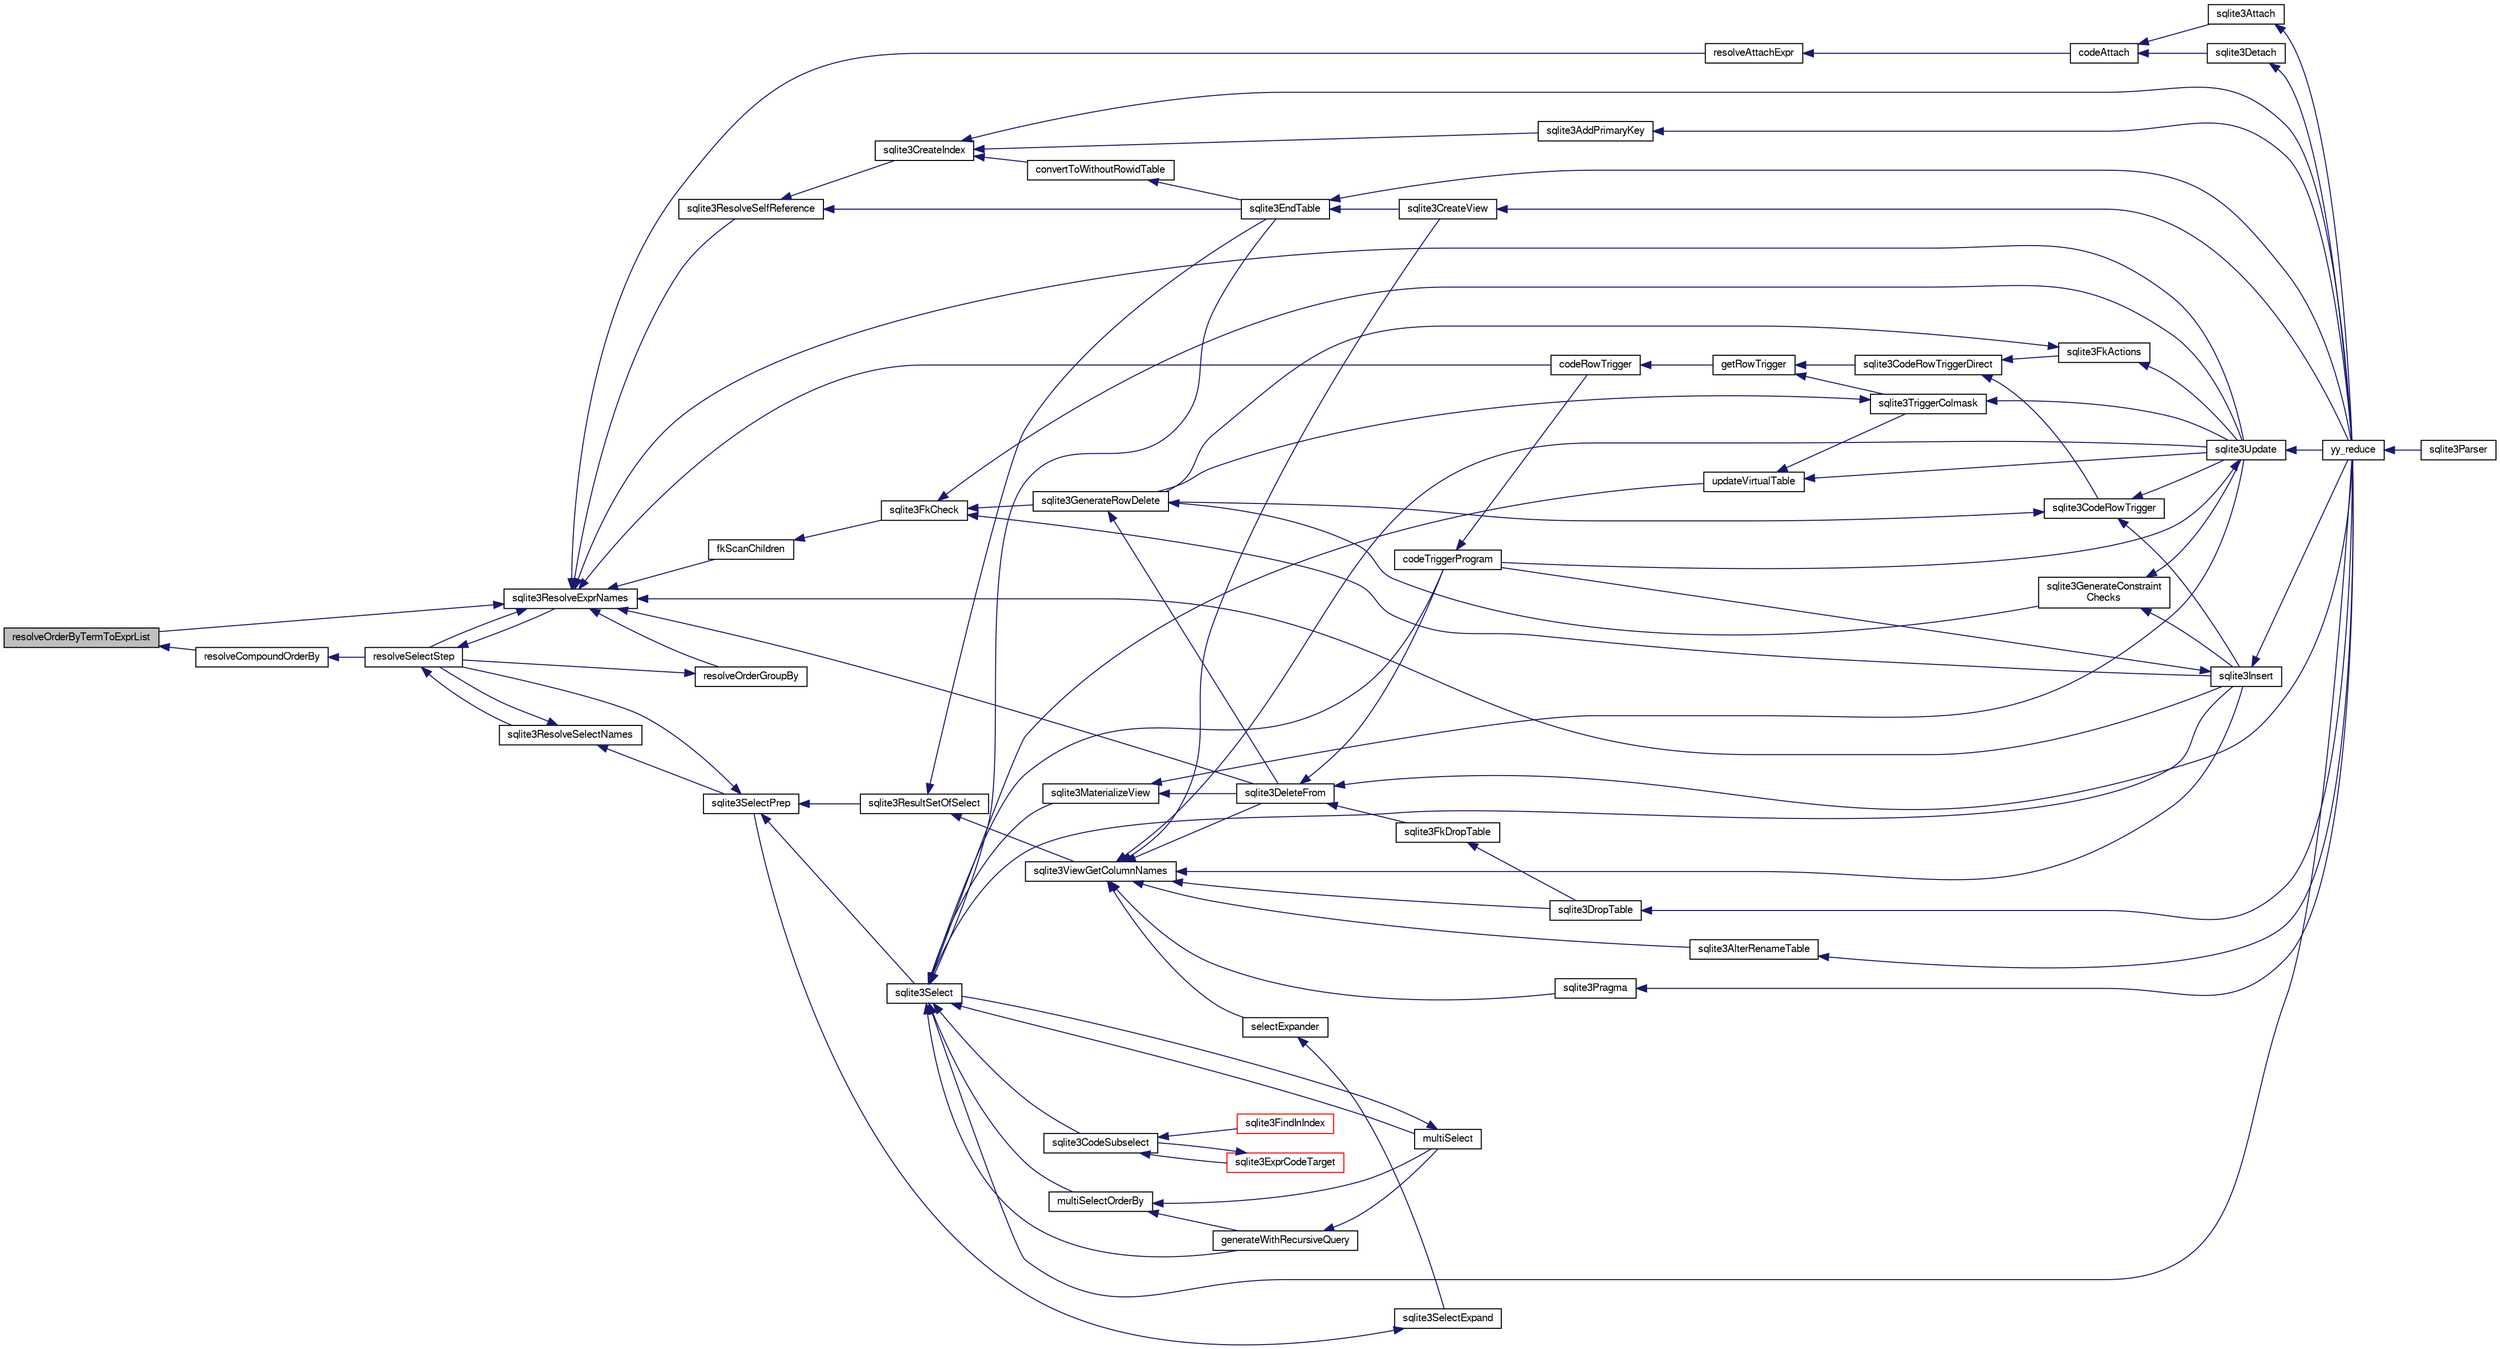 digraph "resolveOrderByTermToExprList"
{
  edge [fontname="FreeSans",fontsize="10",labelfontname="FreeSans",labelfontsize="10"];
  node [fontname="FreeSans",fontsize="10",shape=record];
  rankdir="LR";
  Node275045 [label="resolveOrderByTermToExprList",height=0.2,width=0.4,color="black", fillcolor="grey75", style="filled", fontcolor="black"];
  Node275045 -> Node275046 [dir="back",color="midnightblue",fontsize="10",style="solid",fontname="FreeSans"];
  Node275046 [label="resolveCompoundOrderBy",height=0.2,width=0.4,color="black", fillcolor="white", style="filled",URL="$sqlite3_8c.html#a462c5aa49cfd6aad6a92fa60ddefc569"];
  Node275046 -> Node275047 [dir="back",color="midnightblue",fontsize="10",style="solid",fontname="FreeSans"];
  Node275047 [label="resolveSelectStep",height=0.2,width=0.4,color="black", fillcolor="white", style="filled",URL="$sqlite3_8c.html#a0b9015a9e505c63fd104dcbad672c814"];
  Node275047 -> Node275048 [dir="back",color="midnightblue",fontsize="10",style="solid",fontname="FreeSans"];
  Node275048 [label="sqlite3ResolveExprNames",height=0.2,width=0.4,color="black", fillcolor="white", style="filled",URL="$sqlite3_8c.html#a537cf717a3f847807d3a3fd65da636ad"];
  Node275048 -> Node275045 [dir="back",color="midnightblue",fontsize="10",style="solid",fontname="FreeSans"];
  Node275048 -> Node275049 [dir="back",color="midnightblue",fontsize="10",style="solid",fontname="FreeSans"];
  Node275049 [label="resolveOrderGroupBy",height=0.2,width=0.4,color="black", fillcolor="white", style="filled",URL="$sqlite3_8c.html#a4dc8ed6177a5de887eae1010992e3d00"];
  Node275049 -> Node275047 [dir="back",color="midnightblue",fontsize="10",style="solid",fontname="FreeSans"];
  Node275048 -> Node275047 [dir="back",color="midnightblue",fontsize="10",style="solid",fontname="FreeSans"];
  Node275048 -> Node275050 [dir="back",color="midnightblue",fontsize="10",style="solid",fontname="FreeSans"];
  Node275050 [label="sqlite3ResolveSelfReference",height=0.2,width=0.4,color="black", fillcolor="white", style="filled",URL="$sqlite3_8c.html#ab524095a849de78f8728167d19336094"];
  Node275050 -> Node275051 [dir="back",color="midnightblue",fontsize="10",style="solid",fontname="FreeSans"];
  Node275051 [label="sqlite3EndTable",height=0.2,width=0.4,color="black", fillcolor="white", style="filled",URL="$sqlite3_8c.html#a7b5f2c66c0f0b6f819d970ca389768b0"];
  Node275051 -> Node275052 [dir="back",color="midnightblue",fontsize="10",style="solid",fontname="FreeSans"];
  Node275052 [label="sqlite3CreateView",height=0.2,width=0.4,color="black", fillcolor="white", style="filled",URL="$sqlite3_8c.html#a9d85cb00ff71dee5cd9a019503a6982e"];
  Node275052 -> Node275053 [dir="back",color="midnightblue",fontsize="10",style="solid",fontname="FreeSans"];
  Node275053 [label="yy_reduce",height=0.2,width=0.4,color="black", fillcolor="white", style="filled",URL="$sqlite3_8c.html#a7c419a9b25711c666a9a2449ef377f14"];
  Node275053 -> Node275054 [dir="back",color="midnightblue",fontsize="10",style="solid",fontname="FreeSans"];
  Node275054 [label="sqlite3Parser",height=0.2,width=0.4,color="black", fillcolor="white", style="filled",URL="$sqlite3_8c.html#a0327d71a5fabe0b6a343d78a2602e72a"];
  Node275051 -> Node275053 [dir="back",color="midnightblue",fontsize="10",style="solid",fontname="FreeSans"];
  Node275050 -> Node275055 [dir="back",color="midnightblue",fontsize="10",style="solid",fontname="FreeSans"];
  Node275055 [label="sqlite3CreateIndex",height=0.2,width=0.4,color="black", fillcolor="white", style="filled",URL="$sqlite3_8c.html#a8dbe5e590ab6c58a8c45f34f7c81e825"];
  Node275055 -> Node275056 [dir="back",color="midnightblue",fontsize="10",style="solid",fontname="FreeSans"];
  Node275056 [label="sqlite3AddPrimaryKey",height=0.2,width=0.4,color="black", fillcolor="white", style="filled",URL="$sqlite3_8c.html#af2b0672c3379d2a7d927d210ae0ade62"];
  Node275056 -> Node275053 [dir="back",color="midnightblue",fontsize="10",style="solid",fontname="FreeSans"];
  Node275055 -> Node275057 [dir="back",color="midnightblue",fontsize="10",style="solid",fontname="FreeSans"];
  Node275057 [label="convertToWithoutRowidTable",height=0.2,width=0.4,color="black", fillcolor="white", style="filled",URL="$sqlite3_8c.html#a0d41effc4e4a0ba740429a08f6747313"];
  Node275057 -> Node275051 [dir="back",color="midnightblue",fontsize="10",style="solid",fontname="FreeSans"];
  Node275055 -> Node275053 [dir="back",color="midnightblue",fontsize="10",style="solid",fontname="FreeSans"];
  Node275048 -> Node275058 [dir="back",color="midnightblue",fontsize="10",style="solid",fontname="FreeSans"];
  Node275058 [label="resolveAttachExpr",height=0.2,width=0.4,color="black", fillcolor="white", style="filled",URL="$sqlite3_8c.html#a2b0ae2ee3fae38ccc805f582a9ce38f5"];
  Node275058 -> Node275059 [dir="back",color="midnightblue",fontsize="10",style="solid",fontname="FreeSans"];
  Node275059 [label="codeAttach",height=0.2,width=0.4,color="black", fillcolor="white", style="filled",URL="$sqlite3_8c.html#ade4e9e30d828a19c191fdcb098676d5b"];
  Node275059 -> Node275060 [dir="back",color="midnightblue",fontsize="10",style="solid",fontname="FreeSans"];
  Node275060 [label="sqlite3Detach",height=0.2,width=0.4,color="black", fillcolor="white", style="filled",URL="$sqlite3_8c.html#ab1a5a0b01c7560aef5e0b8603a68747d"];
  Node275060 -> Node275053 [dir="back",color="midnightblue",fontsize="10",style="solid",fontname="FreeSans"];
  Node275059 -> Node275061 [dir="back",color="midnightblue",fontsize="10",style="solid",fontname="FreeSans"];
  Node275061 [label="sqlite3Attach",height=0.2,width=0.4,color="black", fillcolor="white", style="filled",URL="$sqlite3_8c.html#ae0907fe0b43cc1b4c7e6a16213e8546f"];
  Node275061 -> Node275053 [dir="back",color="midnightblue",fontsize="10",style="solid",fontname="FreeSans"];
  Node275048 -> Node275062 [dir="back",color="midnightblue",fontsize="10",style="solid",fontname="FreeSans"];
  Node275062 [label="sqlite3DeleteFrom",height=0.2,width=0.4,color="black", fillcolor="white", style="filled",URL="$sqlite3_8c.html#ab9b4b45349188b49eabb23f94608a091"];
  Node275062 -> Node275063 [dir="back",color="midnightblue",fontsize="10",style="solid",fontname="FreeSans"];
  Node275063 [label="sqlite3FkDropTable",height=0.2,width=0.4,color="black", fillcolor="white", style="filled",URL="$sqlite3_8c.html#a1218c6fc74e89152ceaa4760e82f5ef9"];
  Node275063 -> Node275064 [dir="back",color="midnightblue",fontsize="10",style="solid",fontname="FreeSans"];
  Node275064 [label="sqlite3DropTable",height=0.2,width=0.4,color="black", fillcolor="white", style="filled",URL="$sqlite3_8c.html#a5534f77364b5568783c0e50db3c9defb"];
  Node275064 -> Node275053 [dir="back",color="midnightblue",fontsize="10",style="solid",fontname="FreeSans"];
  Node275062 -> Node275065 [dir="back",color="midnightblue",fontsize="10",style="solid",fontname="FreeSans"];
  Node275065 [label="codeTriggerProgram",height=0.2,width=0.4,color="black", fillcolor="white", style="filled",URL="$sqlite3_8c.html#a120801f59d9281d201d2ff4b2606836e"];
  Node275065 -> Node275066 [dir="back",color="midnightblue",fontsize="10",style="solid",fontname="FreeSans"];
  Node275066 [label="codeRowTrigger",height=0.2,width=0.4,color="black", fillcolor="white", style="filled",URL="$sqlite3_8c.html#a463cea5aaaf388b560b206570a0022fc"];
  Node275066 -> Node275067 [dir="back",color="midnightblue",fontsize="10",style="solid",fontname="FreeSans"];
  Node275067 [label="getRowTrigger",height=0.2,width=0.4,color="black", fillcolor="white", style="filled",URL="$sqlite3_8c.html#a69626ef20b540d1a2b19cf56f3f45689"];
  Node275067 -> Node275068 [dir="back",color="midnightblue",fontsize="10",style="solid",fontname="FreeSans"];
  Node275068 [label="sqlite3CodeRowTriggerDirect",height=0.2,width=0.4,color="black", fillcolor="white", style="filled",URL="$sqlite3_8c.html#ad92829f9001bcf89a0299dad5a48acd4"];
  Node275068 -> Node275069 [dir="back",color="midnightblue",fontsize="10",style="solid",fontname="FreeSans"];
  Node275069 [label="sqlite3FkActions",height=0.2,width=0.4,color="black", fillcolor="white", style="filled",URL="$sqlite3_8c.html#a39159bd1623724946c22355ba7f3ef90"];
  Node275069 -> Node275070 [dir="back",color="midnightblue",fontsize="10",style="solid",fontname="FreeSans"];
  Node275070 [label="sqlite3GenerateRowDelete",height=0.2,width=0.4,color="black", fillcolor="white", style="filled",URL="$sqlite3_8c.html#a2c76cbf3027fc18fdbb8cb4cd96b77d9"];
  Node275070 -> Node275062 [dir="back",color="midnightblue",fontsize="10",style="solid",fontname="FreeSans"];
  Node275070 -> Node275071 [dir="back",color="midnightblue",fontsize="10",style="solid",fontname="FreeSans"];
  Node275071 [label="sqlite3GenerateConstraint\lChecks",height=0.2,width=0.4,color="black", fillcolor="white", style="filled",URL="$sqlite3_8c.html#aef639c1e6a0c0a67ca6e7690ad931bd2"];
  Node275071 -> Node275072 [dir="back",color="midnightblue",fontsize="10",style="solid",fontname="FreeSans"];
  Node275072 [label="sqlite3Insert",height=0.2,width=0.4,color="black", fillcolor="white", style="filled",URL="$sqlite3_8c.html#a5b17c9c2000bae6bdff8e6be48d7dc2b"];
  Node275072 -> Node275065 [dir="back",color="midnightblue",fontsize="10",style="solid",fontname="FreeSans"];
  Node275072 -> Node275053 [dir="back",color="midnightblue",fontsize="10",style="solid",fontname="FreeSans"];
  Node275071 -> Node275073 [dir="back",color="midnightblue",fontsize="10",style="solid",fontname="FreeSans"];
  Node275073 [label="sqlite3Update",height=0.2,width=0.4,color="black", fillcolor="white", style="filled",URL="$sqlite3_8c.html#ac5aa67c46e8cc8174566fabe6809fafa"];
  Node275073 -> Node275065 [dir="back",color="midnightblue",fontsize="10",style="solid",fontname="FreeSans"];
  Node275073 -> Node275053 [dir="back",color="midnightblue",fontsize="10",style="solid",fontname="FreeSans"];
  Node275069 -> Node275073 [dir="back",color="midnightblue",fontsize="10",style="solid",fontname="FreeSans"];
  Node275068 -> Node275074 [dir="back",color="midnightblue",fontsize="10",style="solid",fontname="FreeSans"];
  Node275074 [label="sqlite3CodeRowTrigger",height=0.2,width=0.4,color="black", fillcolor="white", style="filled",URL="$sqlite3_8c.html#a37f21393c74de4d01b16761ee9abacd9"];
  Node275074 -> Node275070 [dir="back",color="midnightblue",fontsize="10",style="solid",fontname="FreeSans"];
  Node275074 -> Node275072 [dir="back",color="midnightblue",fontsize="10",style="solid",fontname="FreeSans"];
  Node275074 -> Node275073 [dir="back",color="midnightblue",fontsize="10",style="solid",fontname="FreeSans"];
  Node275067 -> Node275075 [dir="back",color="midnightblue",fontsize="10",style="solid",fontname="FreeSans"];
  Node275075 [label="sqlite3TriggerColmask",height=0.2,width=0.4,color="black", fillcolor="white", style="filled",URL="$sqlite3_8c.html#acace8e99e37ae5e84ea03c65e820c540"];
  Node275075 -> Node275070 [dir="back",color="midnightblue",fontsize="10",style="solid",fontname="FreeSans"];
  Node275075 -> Node275073 [dir="back",color="midnightblue",fontsize="10",style="solid",fontname="FreeSans"];
  Node275062 -> Node275053 [dir="back",color="midnightblue",fontsize="10",style="solid",fontname="FreeSans"];
  Node275048 -> Node275076 [dir="back",color="midnightblue",fontsize="10",style="solid",fontname="FreeSans"];
  Node275076 [label="fkScanChildren",height=0.2,width=0.4,color="black", fillcolor="white", style="filled",URL="$sqlite3_8c.html#a67c9dcb484336b3155e7a82a037d4691"];
  Node275076 -> Node275077 [dir="back",color="midnightblue",fontsize="10",style="solid",fontname="FreeSans"];
  Node275077 [label="sqlite3FkCheck",height=0.2,width=0.4,color="black", fillcolor="white", style="filled",URL="$sqlite3_8c.html#aa38fb76c7d6f48f19772877a41703b92"];
  Node275077 -> Node275070 [dir="back",color="midnightblue",fontsize="10",style="solid",fontname="FreeSans"];
  Node275077 -> Node275072 [dir="back",color="midnightblue",fontsize="10",style="solid",fontname="FreeSans"];
  Node275077 -> Node275073 [dir="back",color="midnightblue",fontsize="10",style="solid",fontname="FreeSans"];
  Node275048 -> Node275072 [dir="back",color="midnightblue",fontsize="10",style="solid",fontname="FreeSans"];
  Node275048 -> Node275066 [dir="back",color="midnightblue",fontsize="10",style="solid",fontname="FreeSans"];
  Node275048 -> Node275073 [dir="back",color="midnightblue",fontsize="10",style="solid",fontname="FreeSans"];
  Node275047 -> Node275078 [dir="back",color="midnightblue",fontsize="10",style="solid",fontname="FreeSans"];
  Node275078 [label="sqlite3ResolveSelectNames",height=0.2,width=0.4,color="black", fillcolor="white", style="filled",URL="$sqlite3_8c.html#a0cf10c480643b1ab9eaa02056a400734"];
  Node275078 -> Node275047 [dir="back",color="midnightblue",fontsize="10",style="solid",fontname="FreeSans"];
  Node275078 -> Node275079 [dir="back",color="midnightblue",fontsize="10",style="solid",fontname="FreeSans"];
  Node275079 [label="sqlite3SelectPrep",height=0.2,width=0.4,color="black", fillcolor="white", style="filled",URL="$sqlite3_8c.html#aa4385bd53c0a43dea72fbc23cc78e1c6"];
  Node275079 -> Node275047 [dir="back",color="midnightblue",fontsize="10",style="solid",fontname="FreeSans"];
  Node275079 -> Node275080 [dir="back",color="midnightblue",fontsize="10",style="solid",fontname="FreeSans"];
  Node275080 [label="sqlite3ResultSetOfSelect",height=0.2,width=0.4,color="black", fillcolor="white", style="filled",URL="$sqlite3_8c.html#ade35a86757654a36498d74152aa2fda8"];
  Node275080 -> Node275051 [dir="back",color="midnightblue",fontsize="10",style="solid",fontname="FreeSans"];
  Node275080 -> Node275081 [dir="back",color="midnightblue",fontsize="10",style="solid",fontname="FreeSans"];
  Node275081 [label="sqlite3ViewGetColumnNames",height=0.2,width=0.4,color="black", fillcolor="white", style="filled",URL="$sqlite3_8c.html#aebc7cd8d9e2bd174ae0a60363d3f6ce8"];
  Node275081 -> Node275082 [dir="back",color="midnightblue",fontsize="10",style="solid",fontname="FreeSans"];
  Node275082 [label="sqlite3AlterRenameTable",height=0.2,width=0.4,color="black", fillcolor="white", style="filled",URL="$sqlite3_8c.html#aa5cfdb507ff74e559f2efb0318c96d2c"];
  Node275082 -> Node275053 [dir="back",color="midnightblue",fontsize="10",style="solid",fontname="FreeSans"];
  Node275081 -> Node275052 [dir="back",color="midnightblue",fontsize="10",style="solid",fontname="FreeSans"];
  Node275081 -> Node275064 [dir="back",color="midnightblue",fontsize="10",style="solid",fontname="FreeSans"];
  Node275081 -> Node275062 [dir="back",color="midnightblue",fontsize="10",style="solid",fontname="FreeSans"];
  Node275081 -> Node275072 [dir="back",color="midnightblue",fontsize="10",style="solid",fontname="FreeSans"];
  Node275081 -> Node275083 [dir="back",color="midnightblue",fontsize="10",style="solid",fontname="FreeSans"];
  Node275083 [label="sqlite3Pragma",height=0.2,width=0.4,color="black", fillcolor="white", style="filled",URL="$sqlite3_8c.html#a111391370f58f8e6a6eca51fd34d62ed"];
  Node275083 -> Node275053 [dir="back",color="midnightblue",fontsize="10",style="solid",fontname="FreeSans"];
  Node275081 -> Node275084 [dir="back",color="midnightblue",fontsize="10",style="solid",fontname="FreeSans"];
  Node275084 [label="selectExpander",height=0.2,width=0.4,color="black", fillcolor="white", style="filled",URL="$sqlite3_8c.html#abee977318fbf74531340c6e41b0ca953"];
  Node275084 -> Node275085 [dir="back",color="midnightblue",fontsize="10",style="solid",fontname="FreeSans"];
  Node275085 [label="sqlite3SelectExpand",height=0.2,width=0.4,color="black", fillcolor="white", style="filled",URL="$sqlite3_8c.html#ae55acd1d8219505e629c2148950fa3de"];
  Node275085 -> Node275079 [dir="back",color="midnightblue",fontsize="10",style="solid",fontname="FreeSans"];
  Node275081 -> Node275073 [dir="back",color="midnightblue",fontsize="10",style="solid",fontname="FreeSans"];
  Node275079 -> Node275086 [dir="back",color="midnightblue",fontsize="10",style="solid",fontname="FreeSans"];
  Node275086 [label="sqlite3Select",height=0.2,width=0.4,color="black", fillcolor="white", style="filled",URL="$sqlite3_8c.html#a2465ee8c956209ba4b272477b7c21a45"];
  Node275086 -> Node275087 [dir="back",color="midnightblue",fontsize="10",style="solid",fontname="FreeSans"];
  Node275087 [label="sqlite3CodeSubselect",height=0.2,width=0.4,color="black", fillcolor="white", style="filled",URL="$sqlite3_8c.html#aa69b46d2204a1d1b110107a1be12ee0c"];
  Node275087 -> Node275088 [dir="back",color="midnightblue",fontsize="10",style="solid",fontname="FreeSans"];
  Node275088 [label="sqlite3FindInIndex",height=0.2,width=0.4,color="red", fillcolor="white", style="filled",URL="$sqlite3_8c.html#af7d8c56ab0231f44bb5f87b3fafeffb2"];
  Node275087 -> Node275090 [dir="back",color="midnightblue",fontsize="10",style="solid",fontname="FreeSans"];
  Node275090 [label="sqlite3ExprCodeTarget",height=0.2,width=0.4,color="red", fillcolor="white", style="filled",URL="$sqlite3_8c.html#a4f308397a0a3ed299ed31aaa1ae2a293"];
  Node275090 -> Node275087 [dir="back",color="midnightblue",fontsize="10",style="solid",fontname="FreeSans"];
  Node275086 -> Node275051 [dir="back",color="midnightblue",fontsize="10",style="solid",fontname="FreeSans"];
  Node275086 -> Node275127 [dir="back",color="midnightblue",fontsize="10",style="solid",fontname="FreeSans"];
  Node275127 [label="sqlite3MaterializeView",height=0.2,width=0.4,color="black", fillcolor="white", style="filled",URL="$sqlite3_8c.html#a4557984b0b75f998fb0c3f231c9b1def"];
  Node275127 -> Node275062 [dir="back",color="midnightblue",fontsize="10",style="solid",fontname="FreeSans"];
  Node275127 -> Node275073 [dir="back",color="midnightblue",fontsize="10",style="solid",fontname="FreeSans"];
  Node275086 -> Node275072 [dir="back",color="midnightblue",fontsize="10",style="solid",fontname="FreeSans"];
  Node275086 -> Node275109 [dir="back",color="midnightblue",fontsize="10",style="solid",fontname="FreeSans"];
  Node275109 [label="generateWithRecursiveQuery",height=0.2,width=0.4,color="black", fillcolor="white", style="filled",URL="$sqlite3_8c.html#ade2c3663fa9c3b9676507984b9483942"];
  Node275109 -> Node275110 [dir="back",color="midnightblue",fontsize="10",style="solid",fontname="FreeSans"];
  Node275110 [label="multiSelect",height=0.2,width=0.4,color="black", fillcolor="white", style="filled",URL="$sqlite3_8c.html#a6456c61f3d9b2389738753cedfa24fa7"];
  Node275110 -> Node275086 [dir="back",color="midnightblue",fontsize="10",style="solid",fontname="FreeSans"];
  Node275086 -> Node275110 [dir="back",color="midnightblue",fontsize="10",style="solid",fontname="FreeSans"];
  Node275086 -> Node275111 [dir="back",color="midnightblue",fontsize="10",style="solid",fontname="FreeSans"];
  Node275111 [label="multiSelectOrderBy",height=0.2,width=0.4,color="black", fillcolor="white", style="filled",URL="$sqlite3_8c.html#afcdb8488c6f4dfdadaf9f04bca35b808"];
  Node275111 -> Node275109 [dir="back",color="midnightblue",fontsize="10",style="solid",fontname="FreeSans"];
  Node275111 -> Node275110 [dir="back",color="midnightblue",fontsize="10",style="solid",fontname="FreeSans"];
  Node275086 -> Node275065 [dir="back",color="midnightblue",fontsize="10",style="solid",fontname="FreeSans"];
  Node275086 -> Node275128 [dir="back",color="midnightblue",fontsize="10",style="solid",fontname="FreeSans"];
  Node275128 [label="updateVirtualTable",height=0.2,width=0.4,color="black", fillcolor="white", style="filled",URL="$sqlite3_8c.html#a740220531db9293c39a2cdd7da3f74e1"];
  Node275128 -> Node275075 [dir="back",color="midnightblue",fontsize="10",style="solid",fontname="FreeSans"];
  Node275128 -> Node275073 [dir="back",color="midnightblue",fontsize="10",style="solid",fontname="FreeSans"];
  Node275086 -> Node275053 [dir="back",color="midnightblue",fontsize="10",style="solid",fontname="FreeSans"];
}

